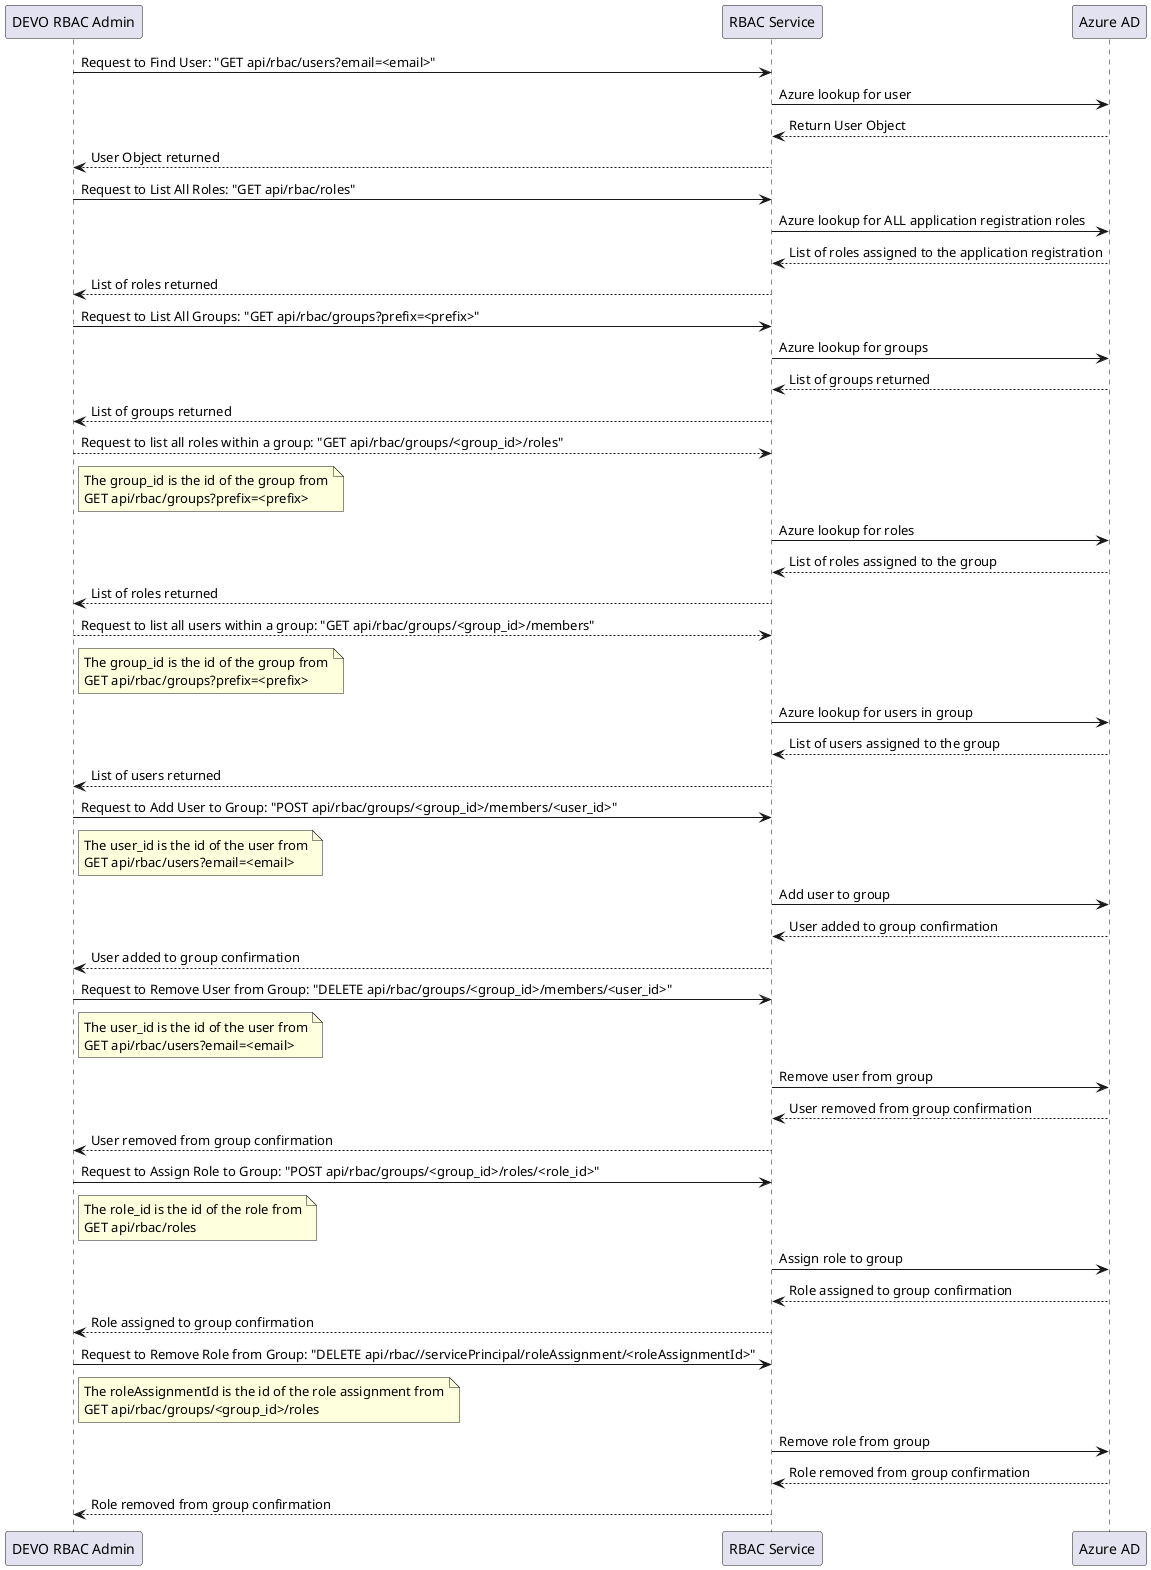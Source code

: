 @startuml

participant "DEVO RBAC Admin" as User
participant "RBAC Service" as RBAC
participant "Azure AD" as AAD

User -> RBAC: Request to Find User: "GET api/rbac/users?email=<email>"
RBAC -> AAD: Azure lookup for user
AAD --> RBAC: Return User Object
RBAC --> User: User Object returned

User -> RBAC: Request to List All Roles: "GET api/rbac/roles"
RBAC -> AAD: Azure lookup for ALL application registration roles
AAD --> RBAC: List of roles assigned to the application registration
RBAC --> User: List of roles returned

User -> RBAC: Request to List All Groups: "GET api/rbac/groups?prefix=<prefix>"
RBAC -> AAD: Azure lookup for groups
AAD --> RBAC: List of groups returned
RBAC --> User: List of groups returned

User --> RBAC: Request to list all roles within a group: "GET api/rbac/groups/<group_id>/roles"
note right of User
The group_id is the id of the group from
GET api/rbac/groups?prefix=<prefix>
end note
RBAC -> AAD: Azure lookup for roles
AAD --> RBAC: List of roles assigned to the group
RBAC --> User: List of roles returned

User--> RBAC: Request to list all users within a group: "GET api/rbac/groups/<group_id>/members"
note right of User
The group_id is the id of the group from
GET api/rbac/groups?prefix=<prefix>
end note
RBAC -> AAD: Azure lookup for users in group
AAD --> RBAC: List of users assigned to the group
RBAC --> User: List of users returned


User -> RBAC: Request to Add User to Group: "POST api/rbac/groups/<group_id>/members/<user_id>"
note right of User
The user_id is the id of the user from
GET api/rbac/users?email=<email>
end note
RBAC -> AAD: Add user to group
AAD --> RBAC: User added to group confirmation
RBAC --> User: User added to group confirmation

User -> RBAC: Request to Remove User from Group: "DELETE api/rbac/groups/<group_id>/members/<user_id>"
note right of User
The user_id is the id of the user from
GET api/rbac/users?email=<email>
end note
RBAC -> AAD: Remove user from group
AAD --> RBAC: User removed from group confirmation
RBAC --> User: User removed from group confirmation

User -> RBAC: Request to Assign Role to Group: "POST api/rbac/groups/<group_id>/roles/<role_id>"
note right of User
The role_id is the id of the role from
GET api/rbac/roles
end note
RBAC -> AAD: Assign role to group
AAD --> RBAC: Role assigned to group confirmation
RBAC --> User: Role assigned to group confirmation

User -> RBAC: Request to Remove Role from Group: "DELETE api/rbac//servicePrincipal/roleAssignment/<roleAssignmentId>"
note right of User
The roleAssignmentId is the id of the role assignment from
GET api/rbac/groups/<group_id>/roles
end note
RBAC -> AAD: Remove role from group
AAD --> RBAC: Role removed from group confirmation
RBAC --> User: Role removed from group confirmation


@enduml

